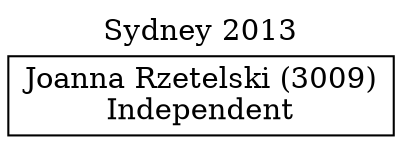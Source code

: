 // House preference flow
digraph "Joanna Rzetelski (3009)_Sydney_2013" {
	graph [label="Sydney 2013" labelloc=t mclimit=10]
	node [shape=box]
	"Joanna Rzetelski (3009)" [label="Joanna Rzetelski (3009)
Independent"]
}
